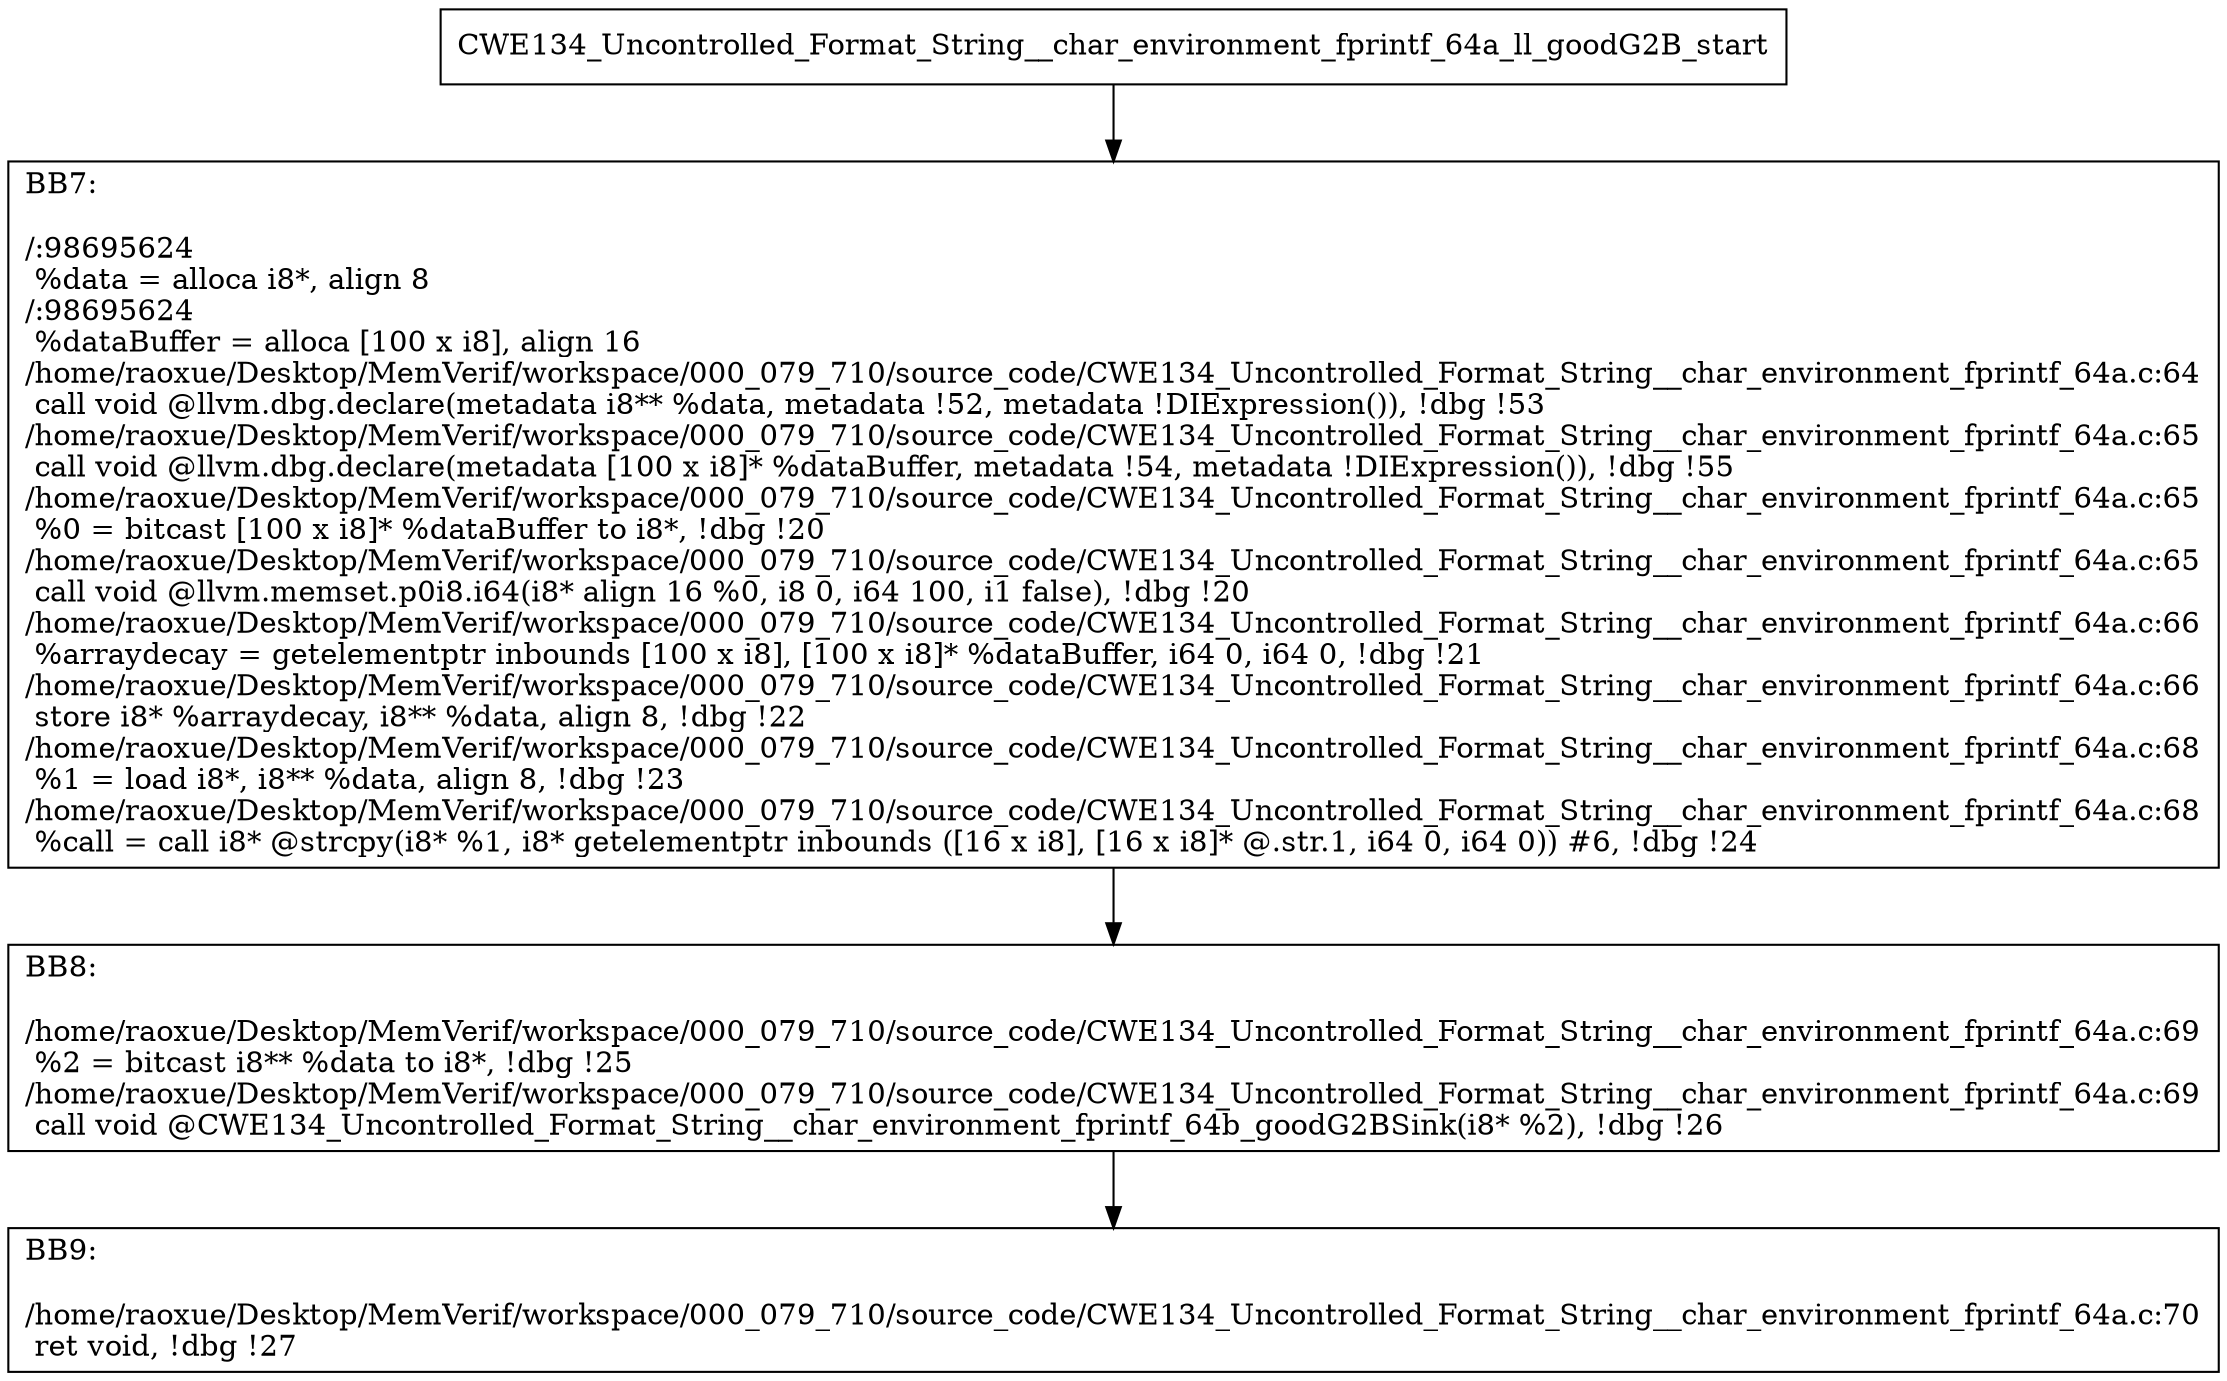 digraph "CFG for'CWE134_Uncontrolled_Format_String__char_environment_fprintf_64a_ll_goodG2B' function" {
	BBCWE134_Uncontrolled_Format_String__char_environment_fprintf_64a_ll_goodG2B_start[shape=record,label="{CWE134_Uncontrolled_Format_String__char_environment_fprintf_64a_ll_goodG2B_start}"];
	BBCWE134_Uncontrolled_Format_String__char_environment_fprintf_64a_ll_goodG2B_start-> CWE134_Uncontrolled_Format_String__char_environment_fprintf_64a_ll_goodG2BBB7;
	CWE134_Uncontrolled_Format_String__char_environment_fprintf_64a_ll_goodG2BBB7 [shape=record, label="{BB7:\l\l/:98695624\l
  %data = alloca i8*, align 8\l
/:98695624\l
  %dataBuffer = alloca [100 x i8], align 16\l
/home/raoxue/Desktop/MemVerif/workspace/000_079_710/source_code/CWE134_Uncontrolled_Format_String__char_environment_fprintf_64a.c:64\l
  call void @llvm.dbg.declare(metadata i8** %data, metadata !52, metadata !DIExpression()), !dbg !53\l
/home/raoxue/Desktop/MemVerif/workspace/000_079_710/source_code/CWE134_Uncontrolled_Format_String__char_environment_fprintf_64a.c:65\l
  call void @llvm.dbg.declare(metadata [100 x i8]* %dataBuffer, metadata !54, metadata !DIExpression()), !dbg !55\l
/home/raoxue/Desktop/MemVerif/workspace/000_079_710/source_code/CWE134_Uncontrolled_Format_String__char_environment_fprintf_64a.c:65\l
  %0 = bitcast [100 x i8]* %dataBuffer to i8*, !dbg !20\l
/home/raoxue/Desktop/MemVerif/workspace/000_079_710/source_code/CWE134_Uncontrolled_Format_String__char_environment_fprintf_64a.c:65\l
  call void @llvm.memset.p0i8.i64(i8* align 16 %0, i8 0, i64 100, i1 false), !dbg !20\l
/home/raoxue/Desktop/MemVerif/workspace/000_079_710/source_code/CWE134_Uncontrolled_Format_String__char_environment_fprintf_64a.c:66\l
  %arraydecay = getelementptr inbounds [100 x i8], [100 x i8]* %dataBuffer, i64 0, i64 0, !dbg !21\l
/home/raoxue/Desktop/MemVerif/workspace/000_079_710/source_code/CWE134_Uncontrolled_Format_String__char_environment_fprintf_64a.c:66\l
  store i8* %arraydecay, i8** %data, align 8, !dbg !22\l
/home/raoxue/Desktop/MemVerif/workspace/000_079_710/source_code/CWE134_Uncontrolled_Format_String__char_environment_fprintf_64a.c:68\l
  %1 = load i8*, i8** %data, align 8, !dbg !23\l
/home/raoxue/Desktop/MemVerif/workspace/000_079_710/source_code/CWE134_Uncontrolled_Format_String__char_environment_fprintf_64a.c:68\l
  %call = call i8* @strcpy(i8* %1, i8* getelementptr inbounds ([16 x i8], [16 x i8]* @.str.1, i64 0, i64 0)) #6, !dbg !24\l
}"];
	CWE134_Uncontrolled_Format_String__char_environment_fprintf_64a_ll_goodG2BBB7-> CWE134_Uncontrolled_Format_String__char_environment_fprintf_64a_ll_goodG2BBB8;
	CWE134_Uncontrolled_Format_String__char_environment_fprintf_64a_ll_goodG2BBB8 [shape=record, label="{BB8:\l\l/home/raoxue/Desktop/MemVerif/workspace/000_079_710/source_code/CWE134_Uncontrolled_Format_String__char_environment_fprintf_64a.c:69\l
  %2 = bitcast i8** %data to i8*, !dbg !25\l
/home/raoxue/Desktop/MemVerif/workspace/000_079_710/source_code/CWE134_Uncontrolled_Format_String__char_environment_fprintf_64a.c:69\l
  call void @CWE134_Uncontrolled_Format_String__char_environment_fprintf_64b_goodG2BSink(i8* %2), !dbg !26\l
}"];
	CWE134_Uncontrolled_Format_String__char_environment_fprintf_64a_ll_goodG2BBB8-> CWE134_Uncontrolled_Format_String__char_environment_fprintf_64a_ll_goodG2BBB9;
	CWE134_Uncontrolled_Format_String__char_environment_fprintf_64a_ll_goodG2BBB9 [shape=record, label="{BB9:\l\l/home/raoxue/Desktop/MemVerif/workspace/000_079_710/source_code/CWE134_Uncontrolled_Format_String__char_environment_fprintf_64a.c:70\l
  ret void, !dbg !27\l
}"];
}
